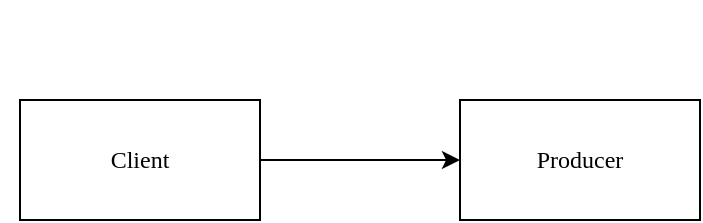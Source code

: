 <mxfile version="24.4.4" type="github">
  <diagram id="z5sTvMuWFLJlRwLJd7aa" name="ページ1">
    <mxGraphModel dx="765" dy="575" grid="1" gridSize="10" guides="1" tooltips="1" connect="1" arrows="1" fold="1" page="1" pageScale="1" pageWidth="827" pageHeight="1169" background="none" math="0" shadow="0">
      <root>
        <mxCell id="0" />
        <mxCell id="1" parent="0" />
        <mxCell id="H-NyoGKiBfnjbhI0ZFmw-2" value="" style="shape=image;verticalLabelPosition=bottom;verticalAlign=top;imageAspect=0;image=https://iconape.com/wp-content/png_logo_vector/gatling.png;clipPath=inset(33.33% 0% 33.33% 0%);aspect=fixed;rounded=0;labelBackgroundColor=none;" vertex="1" parent="1">
          <mxGeometry x="100" y="200" width="120" height="40" as="geometry" />
        </mxCell>
        <mxCell id="H-NyoGKiBfnjbhI0ZFmw-11" style="edgeStyle=orthogonalEdgeStyle;rounded=0;orthogonalLoop=1;jettySize=auto;html=1;exitX=1;exitY=0.5;exitDx=0;exitDy=0;entryX=0;entryY=0.5;entryDx=0;entryDy=0;labelBackgroundColor=none;fontColor=default;" edge="1" parent="1" source="H-NyoGKiBfnjbhI0ZFmw-3" target="H-NyoGKiBfnjbhI0ZFmw-10">
          <mxGeometry relative="1" as="geometry" />
        </mxCell>
        <mxCell id="H-NyoGKiBfnjbhI0ZFmw-3" value="Client" style="rounded=0;whiteSpace=wrap;html=1;fontFamily=Noto Sans Japanese;fontSource=https%3A%2F%2Ffonts.googleapis.com%2Fcss%3Ffamily%3DNoto%2BSans%2BJapanese;labelBackgroundColor=none;" vertex="1" parent="1">
          <mxGeometry x="110" y="250" width="120" height="60" as="geometry" />
        </mxCell>
        <mxCell id="H-NyoGKiBfnjbhI0ZFmw-8" value="" style="shape=image;verticalLabelPosition=bottom;verticalAlign=top;imageAspect=0;image=https://storage.googleapis.com/zenn-user-upload/767631cbb04c-20220702.png;rounded=0;labelBackgroundColor=none;" vertex="1" parent="1">
          <mxGeometry x="320" y="200" width="121.29" height="37.6" as="geometry" />
        </mxCell>
        <mxCell id="H-NyoGKiBfnjbhI0ZFmw-10" value="Producer" style="rounded=0;whiteSpace=wrap;html=1;fontFamily=Noto Sans Japanese;fontSource=https%3A%2F%2Ffonts.googleapis.com%2Fcss%3Ffamily%3DNoto%2BSans%2BJapanese;labelBackgroundColor=none;" vertex="1" parent="1">
          <mxGeometry x="330" y="250" width="120" height="60" as="geometry" />
        </mxCell>
      </root>
    </mxGraphModel>
  </diagram>
</mxfile>
